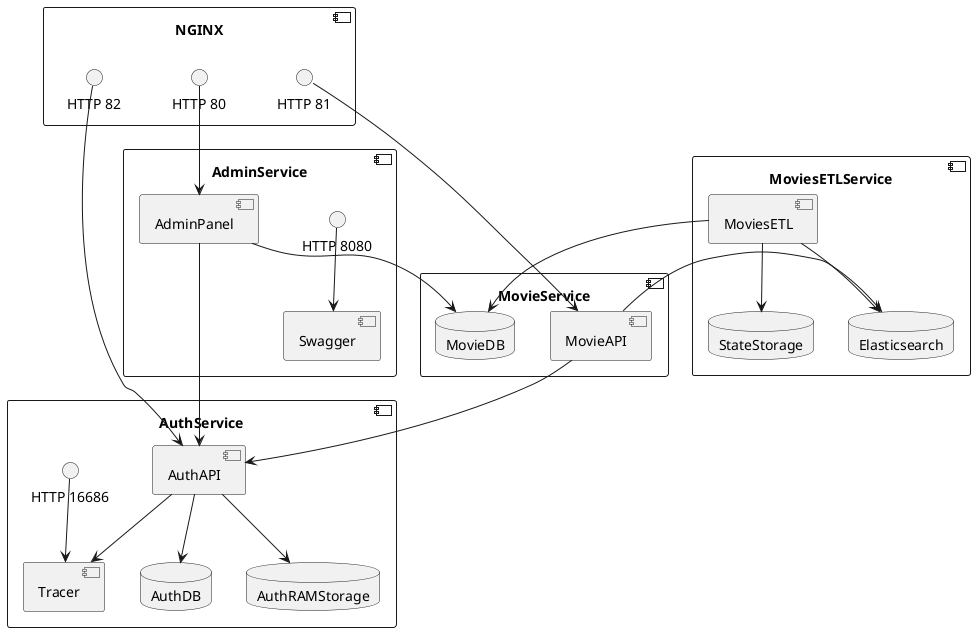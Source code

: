 @startuml ContainerDiagramAsIs
skinparam componentStyle uml2

component NGINX {
    interface "HTTP 80" as AdminPort
    interface "HTTP 81" as MovieAPIPort
    interface "HTTP 82" as AuthPort
}

component AdminService {
    [AdminPanel]
    [Swagger]
    interface "HTTP 8080" as SwaggerPort
}

component MovieService {
    [MovieAPI]
    database MovieDB
}

component MoviesETLService {
    [MoviesETL]
    database StateStorage
    database Elasticsearch
}

component AuthService {
    [AuthAPI]
    [Tracer]
    database AuthDB
    database AuthRAMStorage
    interface "HTTP 16686" as JaegerPort
}

AdminPort --> [AdminPanel]
MovieAPIPort --> [MovieAPI]
AuthPort --> [AuthAPI]
SwaggerPort --> [Swagger]
JaegerPort --> [Tracer]

[AdminPanel] --> MovieDB
[AdminPanel] --> [AuthAPI]

[MovieAPI] --> AuthAPI
[MovieAPI] --> Elasticsearch

[MoviesETL] --> MovieDB
[MoviesETL] --> Elasticsearch
[MoviesETL] --> StateStorage

[AuthAPI] --> AuthDB
[AuthAPI] --> AuthRAMStorage
[AuthAPI] --> [Tracer]

@enduml
